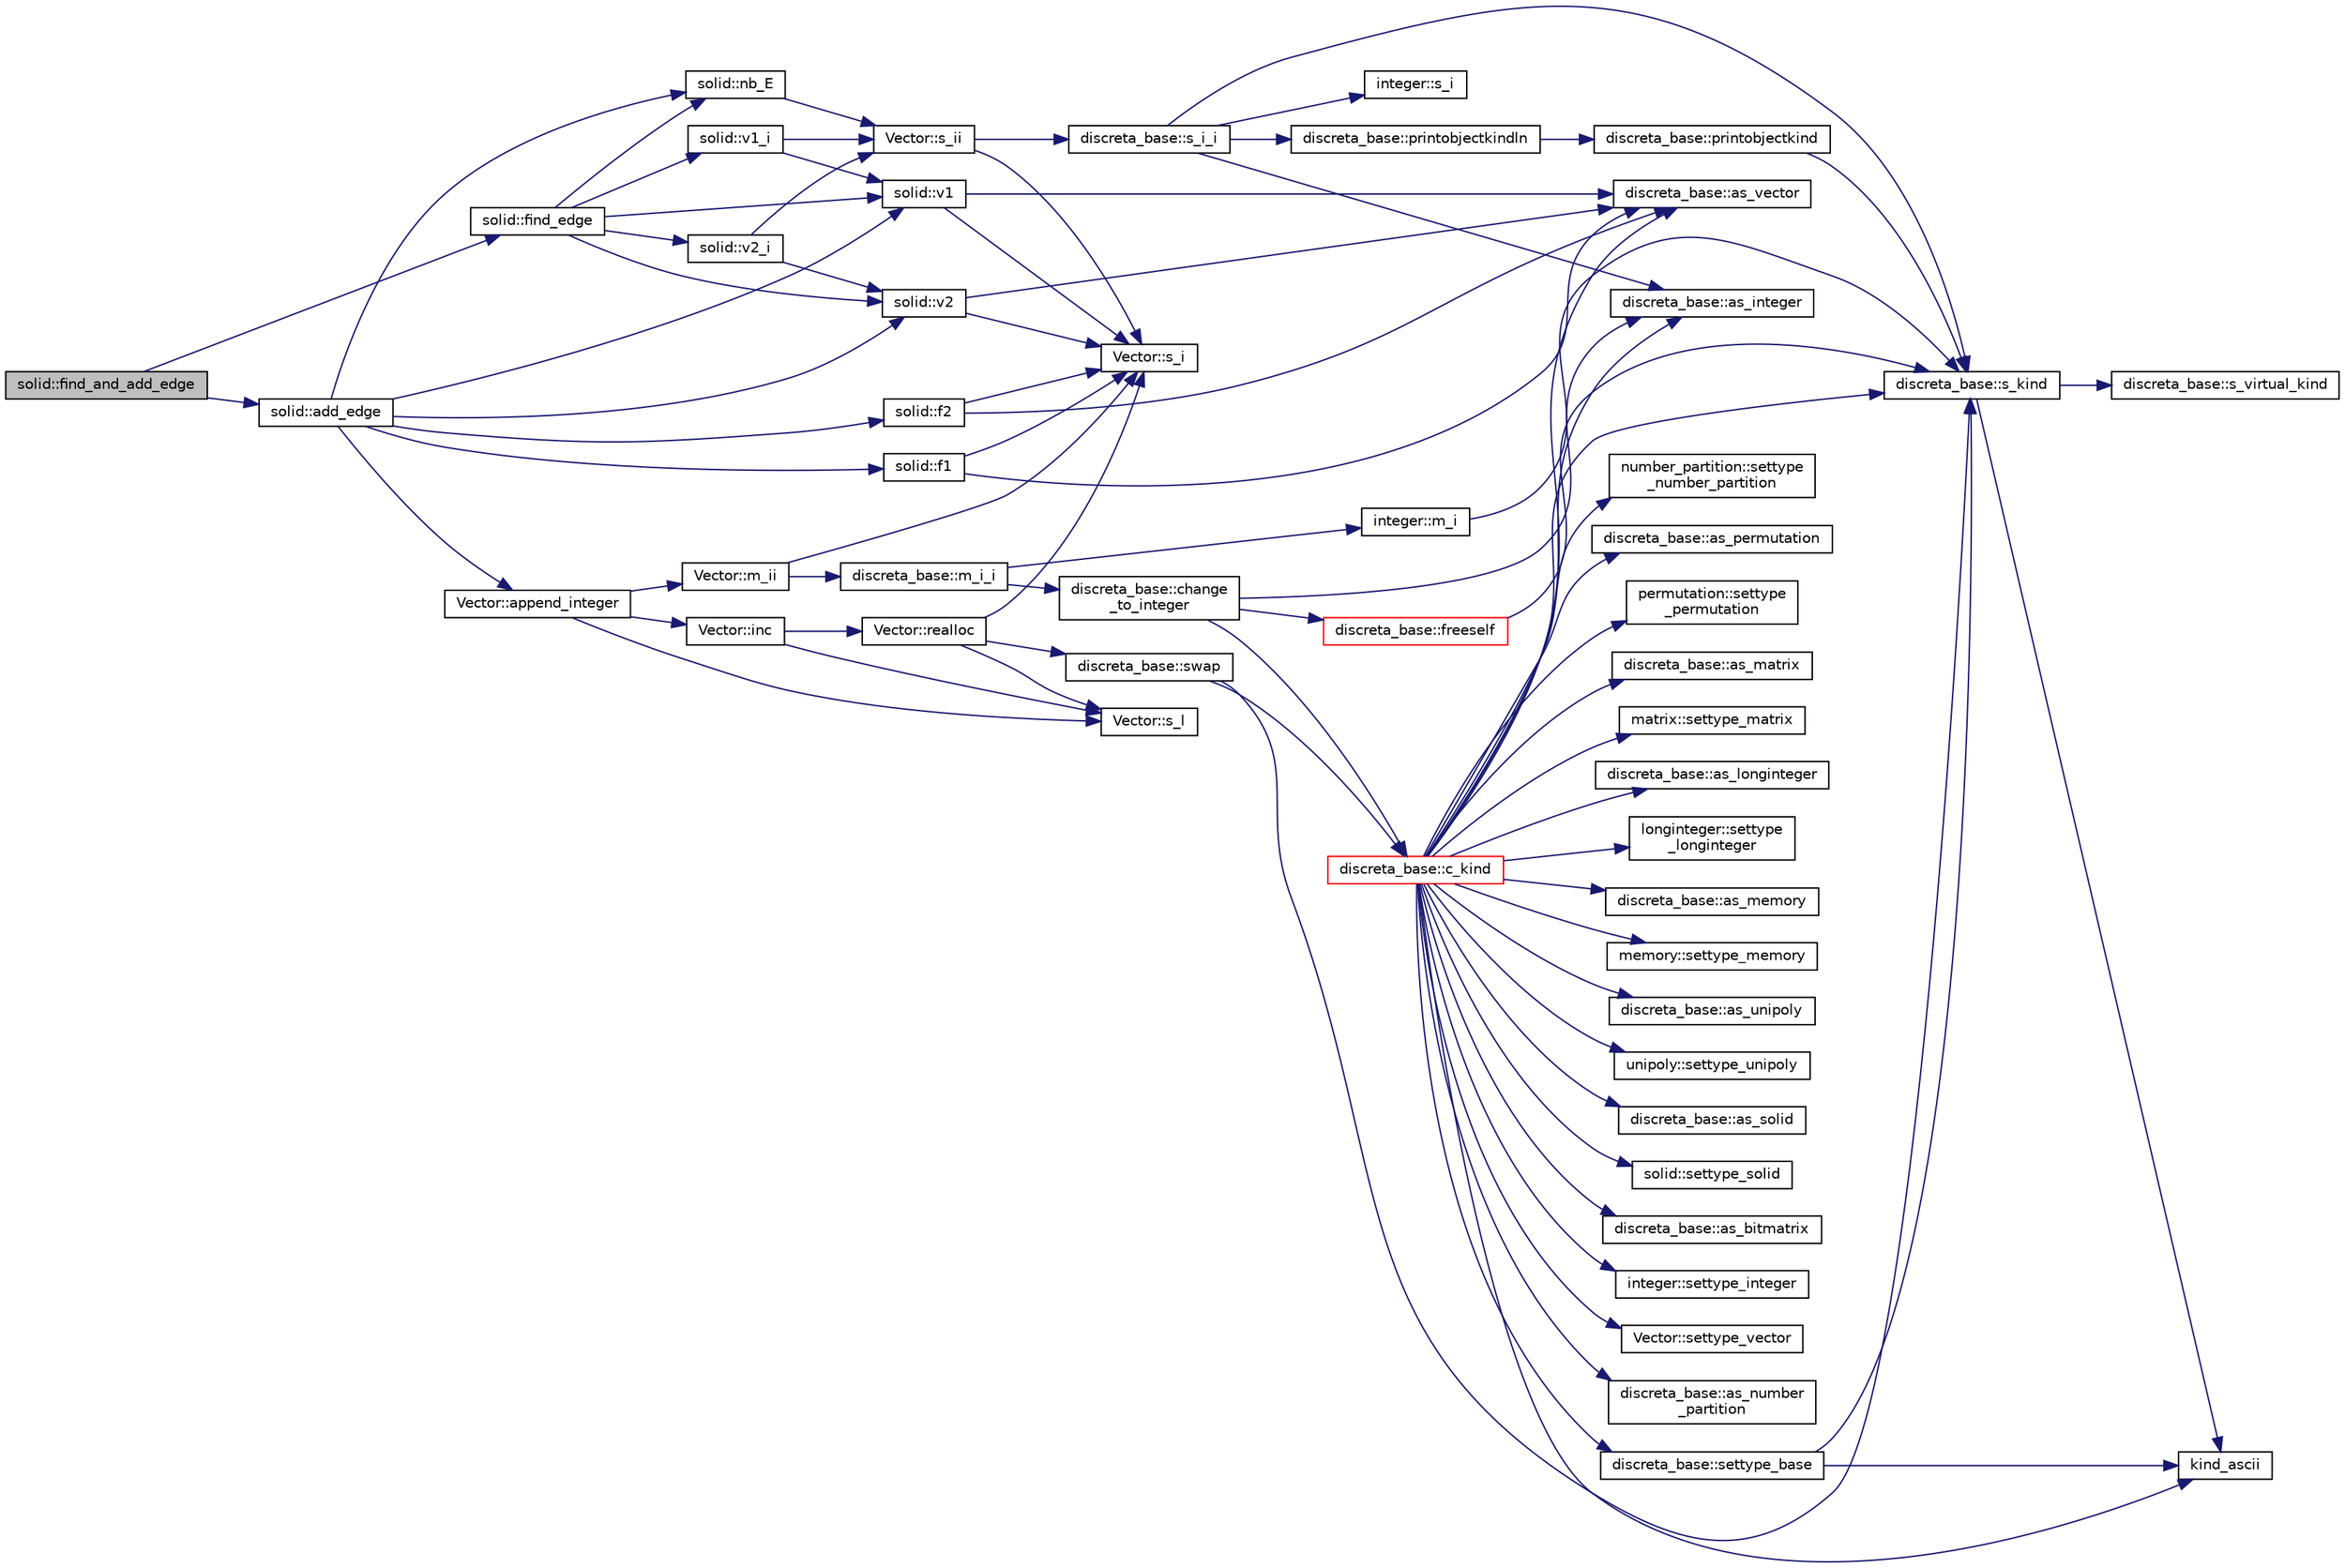 digraph "solid::find_and_add_edge"
{
  edge [fontname="Helvetica",fontsize="10",labelfontname="Helvetica",labelfontsize="10"];
  node [fontname="Helvetica",fontsize="10",shape=record];
  rankdir="LR";
  Node2284 [label="solid::find_and_add_edge",height=0.2,width=0.4,color="black", fillcolor="grey75", style="filled", fontcolor="black"];
  Node2284 -> Node2285 [color="midnightblue",fontsize="10",style="solid",fontname="Helvetica"];
  Node2285 [label="solid::find_edge",height=0.2,width=0.4,color="black", fillcolor="white", style="filled",URL="$d8/def/classsolid.html#a4e6e784df5bac1fcd8398f5e6c7df493"];
  Node2285 -> Node2286 [color="midnightblue",fontsize="10",style="solid",fontname="Helvetica"];
  Node2286 [label="solid::nb_E",height=0.2,width=0.4,color="black", fillcolor="white", style="filled",URL="$d8/def/classsolid.html#abf4c4af23b0746c618d03d63b32a9e7e"];
  Node2286 -> Node2287 [color="midnightblue",fontsize="10",style="solid",fontname="Helvetica"];
  Node2287 [label="Vector::s_ii",height=0.2,width=0.4,color="black", fillcolor="white", style="filled",URL="$d5/db2/class_vector.html#a75d4942cc7b9794717b4846c10520db8"];
  Node2287 -> Node2288 [color="midnightblue",fontsize="10",style="solid",fontname="Helvetica"];
  Node2288 [label="Vector::s_i",height=0.2,width=0.4,color="black", fillcolor="white", style="filled",URL="$d5/db2/class_vector.html#a1c4fe1752523df8119f70dd550244871"];
  Node2287 -> Node2289 [color="midnightblue",fontsize="10",style="solid",fontname="Helvetica"];
  Node2289 [label="discreta_base::s_i_i",height=0.2,width=0.4,color="black", fillcolor="white", style="filled",URL="$d7/d71/classdiscreta__base.html#aadb92c01fbe69b3034b0214b33fbc735"];
  Node2289 -> Node2290 [color="midnightblue",fontsize="10",style="solid",fontname="Helvetica"];
  Node2290 [label="discreta_base::s_kind",height=0.2,width=0.4,color="black", fillcolor="white", style="filled",URL="$d7/d71/classdiscreta__base.html#a8a830025c74adbbc3362418a7c2ba157"];
  Node2290 -> Node2291 [color="midnightblue",fontsize="10",style="solid",fontname="Helvetica"];
  Node2291 [label="discreta_base::s_virtual_kind",height=0.2,width=0.4,color="black", fillcolor="white", style="filled",URL="$d7/d71/classdiscreta__base.html#a52778a6d6943a468be083d0785d418fb"];
  Node2290 -> Node2292 [color="midnightblue",fontsize="10",style="solid",fontname="Helvetica"];
  Node2292 [label="kind_ascii",height=0.2,width=0.4,color="black", fillcolor="white", style="filled",URL="$d9/d60/discreta_8h.html#ad0ce825a9f29bc6cec27e1b64cfe27bf"];
  Node2289 -> Node2293 [color="midnightblue",fontsize="10",style="solid",fontname="Helvetica"];
  Node2293 [label="discreta_base::printobjectkindln",height=0.2,width=0.4,color="black", fillcolor="white", style="filled",URL="$d7/d71/classdiscreta__base.html#a677ccc8f392ebedde05e453f8cf59559"];
  Node2293 -> Node2294 [color="midnightblue",fontsize="10",style="solid",fontname="Helvetica"];
  Node2294 [label="discreta_base::printobjectkind",height=0.2,width=0.4,color="black", fillcolor="white", style="filled",URL="$d7/d71/classdiscreta__base.html#aa75a1314aa706909b029664944904231"];
  Node2294 -> Node2290 [color="midnightblue",fontsize="10",style="solid",fontname="Helvetica"];
  Node2289 -> Node2295 [color="midnightblue",fontsize="10",style="solid",fontname="Helvetica"];
  Node2295 [label="discreta_base::as_integer",height=0.2,width=0.4,color="black", fillcolor="white", style="filled",URL="$d7/d71/classdiscreta__base.html#a00d7691eaf874fd283d942692fe8dd26"];
  Node2289 -> Node2296 [color="midnightblue",fontsize="10",style="solid",fontname="Helvetica"];
  Node2296 [label="integer::s_i",height=0.2,width=0.4,color="black", fillcolor="white", style="filled",URL="$d0/de5/classinteger.html#adf28e9f94d4c844adaa950deeb80b904"];
  Node2285 -> Node2297 [color="midnightblue",fontsize="10",style="solid",fontname="Helvetica"];
  Node2297 [label="solid::v1_i",height=0.2,width=0.4,color="black", fillcolor="white", style="filled",URL="$d8/def/classsolid.html#a1e0894ad230270e0a74f49e4cc8bde8f"];
  Node2297 -> Node2298 [color="midnightblue",fontsize="10",style="solid",fontname="Helvetica"];
  Node2298 [label="solid::v1",height=0.2,width=0.4,color="black", fillcolor="white", style="filled",URL="$d8/def/classsolid.html#a9f4ad6a7821b9be2f0f1e19cdb23933c"];
  Node2298 -> Node2288 [color="midnightblue",fontsize="10",style="solid",fontname="Helvetica"];
  Node2298 -> Node2299 [color="midnightblue",fontsize="10",style="solid",fontname="Helvetica"];
  Node2299 [label="discreta_base::as_vector",height=0.2,width=0.4,color="black", fillcolor="white", style="filled",URL="$d7/d71/classdiscreta__base.html#a7bdd6cae39c380b128ee9e17e42cf020"];
  Node2297 -> Node2287 [color="midnightblue",fontsize="10",style="solid",fontname="Helvetica"];
  Node2285 -> Node2300 [color="midnightblue",fontsize="10",style="solid",fontname="Helvetica"];
  Node2300 [label="solid::v2_i",height=0.2,width=0.4,color="black", fillcolor="white", style="filled",URL="$d8/def/classsolid.html#a762c91ec8b487c2cacde991fb1c9fed4"];
  Node2300 -> Node2301 [color="midnightblue",fontsize="10",style="solid",fontname="Helvetica"];
  Node2301 [label="solid::v2",height=0.2,width=0.4,color="black", fillcolor="white", style="filled",URL="$d8/def/classsolid.html#a49eb435004424f5d9fa17d55489a9a94"];
  Node2301 -> Node2288 [color="midnightblue",fontsize="10",style="solid",fontname="Helvetica"];
  Node2301 -> Node2299 [color="midnightblue",fontsize="10",style="solid",fontname="Helvetica"];
  Node2300 -> Node2287 [color="midnightblue",fontsize="10",style="solid",fontname="Helvetica"];
  Node2285 -> Node2298 [color="midnightblue",fontsize="10",style="solid",fontname="Helvetica"];
  Node2285 -> Node2301 [color="midnightblue",fontsize="10",style="solid",fontname="Helvetica"];
  Node2284 -> Node2302 [color="midnightblue",fontsize="10",style="solid",fontname="Helvetica"];
  Node2302 [label="solid::add_edge",height=0.2,width=0.4,color="black", fillcolor="white", style="filled",URL="$d8/def/classsolid.html#a972d36c69f629d8f78d3a7fccb5b75ba"];
  Node2302 -> Node2298 [color="midnightblue",fontsize="10",style="solid",fontname="Helvetica"];
  Node2302 -> Node2303 [color="midnightblue",fontsize="10",style="solid",fontname="Helvetica"];
  Node2303 [label="Vector::append_integer",height=0.2,width=0.4,color="black", fillcolor="white", style="filled",URL="$d5/db2/class_vector.html#a8b77be10bea96a9bfa50f43726c942e5"];
  Node2303 -> Node2304 [color="midnightblue",fontsize="10",style="solid",fontname="Helvetica"];
  Node2304 [label="Vector::s_l",height=0.2,width=0.4,color="black", fillcolor="white", style="filled",URL="$d5/db2/class_vector.html#ad2dc082288f858d22a528832289e0704"];
  Node2303 -> Node2305 [color="midnightblue",fontsize="10",style="solid",fontname="Helvetica"];
  Node2305 [label="Vector::inc",height=0.2,width=0.4,color="black", fillcolor="white", style="filled",URL="$d5/db2/class_vector.html#a5f6fe0531bc3d9829becd8503e4156a3"];
  Node2305 -> Node2306 [color="midnightblue",fontsize="10",style="solid",fontname="Helvetica"];
  Node2306 [label="Vector::realloc",height=0.2,width=0.4,color="black", fillcolor="white", style="filled",URL="$d5/db2/class_vector.html#a00aff28a4a7cacc8c5aaf44b6f3fb3a5"];
  Node2306 -> Node2304 [color="midnightblue",fontsize="10",style="solid",fontname="Helvetica"];
  Node2306 -> Node2288 [color="midnightblue",fontsize="10",style="solid",fontname="Helvetica"];
  Node2306 -> Node2307 [color="midnightblue",fontsize="10",style="solid",fontname="Helvetica"];
  Node2307 [label="discreta_base::swap",height=0.2,width=0.4,color="black", fillcolor="white", style="filled",URL="$d7/d71/classdiscreta__base.html#a2e8acbb9d3476675dac5b6a583b0293e"];
  Node2307 -> Node2290 [color="midnightblue",fontsize="10",style="solid",fontname="Helvetica"];
  Node2307 -> Node2308 [color="midnightblue",fontsize="10",style="solid",fontname="Helvetica"];
  Node2308 [label="discreta_base::c_kind",height=0.2,width=0.4,color="red", fillcolor="white", style="filled",URL="$d7/d71/classdiscreta__base.html#adc2ff61589c2d083688e7a43f333cb62"];
  Node2308 -> Node2309 [color="midnightblue",fontsize="10",style="solid",fontname="Helvetica"];
  Node2309 [label="discreta_base::settype_base",height=0.2,width=0.4,color="black", fillcolor="white", style="filled",URL="$d7/d71/classdiscreta__base.html#a4f42899a89447d1c3993ea07c38f8ad4"];
  Node2309 -> Node2290 [color="midnightblue",fontsize="10",style="solid",fontname="Helvetica"];
  Node2309 -> Node2292 [color="midnightblue",fontsize="10",style="solid",fontname="Helvetica"];
  Node2308 -> Node2295 [color="midnightblue",fontsize="10",style="solid",fontname="Helvetica"];
  Node2308 -> Node2310 [color="midnightblue",fontsize="10",style="solid",fontname="Helvetica"];
  Node2310 [label="integer::settype_integer",height=0.2,width=0.4,color="black", fillcolor="white", style="filled",URL="$d0/de5/classinteger.html#a6265c65ef311229acd513d748faba796"];
  Node2308 -> Node2299 [color="midnightblue",fontsize="10",style="solid",fontname="Helvetica"];
  Node2308 -> Node2311 [color="midnightblue",fontsize="10",style="solid",fontname="Helvetica"];
  Node2311 [label="Vector::settype_vector",height=0.2,width=0.4,color="black", fillcolor="white", style="filled",URL="$d5/db2/class_vector.html#a34e0d00b18c051f23904a8429fa6c8b4"];
  Node2308 -> Node2312 [color="midnightblue",fontsize="10",style="solid",fontname="Helvetica"];
  Node2312 [label="discreta_base::as_number\l_partition",height=0.2,width=0.4,color="black", fillcolor="white", style="filled",URL="$d7/d71/classdiscreta__base.html#a307aa09de0e925d46697707968ffab00"];
  Node2308 -> Node2313 [color="midnightblue",fontsize="10",style="solid",fontname="Helvetica"];
  Node2313 [label="number_partition::settype\l_number_partition",height=0.2,width=0.4,color="black", fillcolor="white", style="filled",URL="$df/d50/classnumber__partition.html#a3aaec1b557758f643ffc8555bbc358be"];
  Node2308 -> Node2314 [color="midnightblue",fontsize="10",style="solid",fontname="Helvetica"];
  Node2314 [label="discreta_base::as_permutation",height=0.2,width=0.4,color="black", fillcolor="white", style="filled",URL="$d7/d71/classdiscreta__base.html#aa4e72f36a82984239b12ae831e131098"];
  Node2308 -> Node2315 [color="midnightblue",fontsize="10",style="solid",fontname="Helvetica"];
  Node2315 [label="permutation::settype\l_permutation",height=0.2,width=0.4,color="black", fillcolor="white", style="filled",URL="$d0/d08/classpermutation.html#af1eea29f86195cede9562e444664c28c"];
  Node2308 -> Node2316 [color="midnightblue",fontsize="10",style="solid",fontname="Helvetica"];
  Node2316 [label="discreta_base::as_matrix",height=0.2,width=0.4,color="black", fillcolor="white", style="filled",URL="$d7/d71/classdiscreta__base.html#ae4d7f56d917a4707b838fbffde6467ff"];
  Node2308 -> Node2317 [color="midnightblue",fontsize="10",style="solid",fontname="Helvetica"];
  Node2317 [label="matrix::settype_matrix",height=0.2,width=0.4,color="black", fillcolor="white", style="filled",URL="$d1/d8d/classmatrix.html#a1780283a64a789e4084d792683d276bb"];
  Node2308 -> Node2318 [color="midnightblue",fontsize="10",style="solid",fontname="Helvetica"];
  Node2318 [label="discreta_base::as_longinteger",height=0.2,width=0.4,color="black", fillcolor="white", style="filled",URL="$d7/d71/classdiscreta__base.html#a20a094639eb711b10c8694c51937f7cd"];
  Node2308 -> Node2319 [color="midnightblue",fontsize="10",style="solid",fontname="Helvetica"];
  Node2319 [label="longinteger::settype\l_longinteger",height=0.2,width=0.4,color="black", fillcolor="white", style="filled",URL="$d3/d71/classlonginteger.html#ae5f811ece8df31b9ff114368a18e1dc5"];
  Node2308 -> Node2320 [color="midnightblue",fontsize="10",style="solid",fontname="Helvetica"];
  Node2320 [label="discreta_base::as_memory",height=0.2,width=0.4,color="black", fillcolor="white", style="filled",URL="$d7/d71/classdiscreta__base.html#ad94b2d7dce0cd4fa22db57f6e79c4bd2"];
  Node2308 -> Node2321 [color="midnightblue",fontsize="10",style="solid",fontname="Helvetica"];
  Node2321 [label="memory::settype_memory",height=0.2,width=0.4,color="black", fillcolor="white", style="filled",URL="$d8/d99/classmemory.html#a33aae277f9b8fe36b02e9d5da895451b"];
  Node2308 -> Node2322 [color="midnightblue",fontsize="10",style="solid",fontname="Helvetica"];
  Node2322 [label="discreta_base::as_unipoly",height=0.2,width=0.4,color="black", fillcolor="white", style="filled",URL="$d7/d71/classdiscreta__base.html#ad50d8027f039fe5c2478cddb243adc9d"];
  Node2308 -> Node2323 [color="midnightblue",fontsize="10",style="solid",fontname="Helvetica"];
  Node2323 [label="unipoly::settype_unipoly",height=0.2,width=0.4,color="black", fillcolor="white", style="filled",URL="$d1/d89/classunipoly.html#a8db854fcc85c5e1150b1f1b1c005c95b"];
  Node2308 -> Node2324 [color="midnightblue",fontsize="10",style="solid",fontname="Helvetica"];
  Node2324 [label="discreta_base::as_solid",height=0.2,width=0.4,color="black", fillcolor="white", style="filled",URL="$d7/d71/classdiscreta__base.html#a1fc5f2b85ec97ab0a69dd64903c970a5"];
  Node2308 -> Node2325 [color="midnightblue",fontsize="10",style="solid",fontname="Helvetica"];
  Node2325 [label="solid::settype_solid",height=0.2,width=0.4,color="black", fillcolor="white", style="filled",URL="$d8/def/classsolid.html#a775bd4821f75a8aee4ea3d4335ff90e0"];
  Node2308 -> Node2326 [color="midnightblue",fontsize="10",style="solid",fontname="Helvetica"];
  Node2326 [label="discreta_base::as_bitmatrix",height=0.2,width=0.4,color="black", fillcolor="white", style="filled",URL="$d7/d71/classdiscreta__base.html#a071ad54ea8ef6c9d1d15f532e5a76df6"];
  Node2308 -> Node2292 [color="midnightblue",fontsize="10",style="solid",fontname="Helvetica"];
  Node2308 -> Node2290 [color="midnightblue",fontsize="10",style="solid",fontname="Helvetica"];
  Node2305 -> Node2304 [color="midnightblue",fontsize="10",style="solid",fontname="Helvetica"];
  Node2303 -> Node2346 [color="midnightblue",fontsize="10",style="solid",fontname="Helvetica"];
  Node2346 [label="Vector::m_ii",height=0.2,width=0.4,color="black", fillcolor="white", style="filled",URL="$d5/db2/class_vector.html#aa6a97eabb43f192a47947f4f6acbb04d"];
  Node2346 -> Node2288 [color="midnightblue",fontsize="10",style="solid",fontname="Helvetica"];
  Node2346 -> Node2347 [color="midnightblue",fontsize="10",style="solid",fontname="Helvetica"];
  Node2347 [label="discreta_base::m_i_i",height=0.2,width=0.4,color="black", fillcolor="white", style="filled",URL="$d7/d71/classdiscreta__base.html#aa231464a9d4bc233f66608021c9ad997"];
  Node2347 -> Node2348 [color="midnightblue",fontsize="10",style="solid",fontname="Helvetica"];
  Node2348 [label="discreta_base::change\l_to_integer",height=0.2,width=0.4,color="black", fillcolor="white", style="filled",URL="$d7/d71/classdiscreta__base.html#a58a5a5bd8f8e6f2dd7b4483b66dc7bb9"];
  Node2348 -> Node2349 [color="midnightblue",fontsize="10",style="solid",fontname="Helvetica"];
  Node2349 [label="discreta_base::freeself",height=0.2,width=0.4,color="red", fillcolor="white", style="filled",URL="$d7/d71/classdiscreta__base.html#a9a3c9501a562293b5667c11b9174d6e5"];
  Node2349 -> Node2290 [color="midnightblue",fontsize="10",style="solid",fontname="Helvetica"];
  Node2348 -> Node2308 [color="midnightblue",fontsize="10",style="solid",fontname="Helvetica"];
  Node2348 -> Node2295 [color="midnightblue",fontsize="10",style="solid",fontname="Helvetica"];
  Node2347 -> Node2374 [color="midnightblue",fontsize="10",style="solid",fontname="Helvetica"];
  Node2374 [label="integer::m_i",height=0.2,width=0.4,color="black", fillcolor="white", style="filled",URL="$d0/de5/classinteger.html#a869091f0a0f35f5354c8c4a70250e8a9"];
  Node2374 -> Node2290 [color="midnightblue",fontsize="10",style="solid",fontname="Helvetica"];
  Node2302 -> Node2301 [color="midnightblue",fontsize="10",style="solid",fontname="Helvetica"];
  Node2302 -> Node2375 [color="midnightblue",fontsize="10",style="solid",fontname="Helvetica"];
  Node2375 [label="solid::f1",height=0.2,width=0.4,color="black", fillcolor="white", style="filled",URL="$d8/def/classsolid.html#a496eea5cdbcc2e61784e736bb4e06d1d"];
  Node2375 -> Node2288 [color="midnightblue",fontsize="10",style="solid",fontname="Helvetica"];
  Node2375 -> Node2299 [color="midnightblue",fontsize="10",style="solid",fontname="Helvetica"];
  Node2302 -> Node2376 [color="midnightblue",fontsize="10",style="solid",fontname="Helvetica"];
  Node2376 [label="solid::f2",height=0.2,width=0.4,color="black", fillcolor="white", style="filled",URL="$d8/def/classsolid.html#a52b43d36c47cf4f57fd277c408d33d58"];
  Node2376 -> Node2288 [color="midnightblue",fontsize="10",style="solid",fontname="Helvetica"];
  Node2376 -> Node2299 [color="midnightblue",fontsize="10",style="solid",fontname="Helvetica"];
  Node2302 -> Node2286 [color="midnightblue",fontsize="10",style="solid",fontname="Helvetica"];
}
